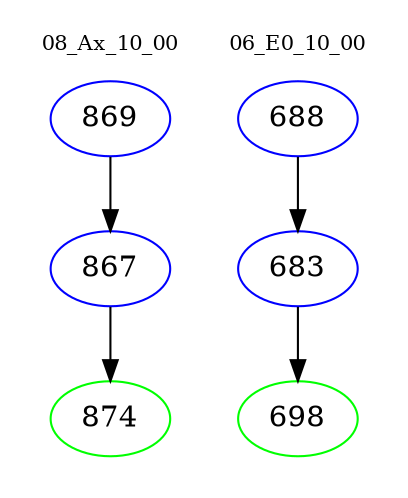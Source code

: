 digraph{
subgraph cluster_0 {
color = white
label = "08_Ax_10_00";
fontsize=10;
T0_869 [label="869", color="blue"]
T0_869 -> T0_867 [color="black"]
T0_867 [label="867", color="blue"]
T0_867 -> T0_874 [color="black"]
T0_874 [label="874", color="green"]
}
subgraph cluster_1 {
color = white
label = "06_E0_10_00";
fontsize=10;
T1_688 [label="688", color="blue"]
T1_688 -> T1_683 [color="black"]
T1_683 [label="683", color="blue"]
T1_683 -> T1_698 [color="black"]
T1_698 [label="698", color="green"]
}
}
